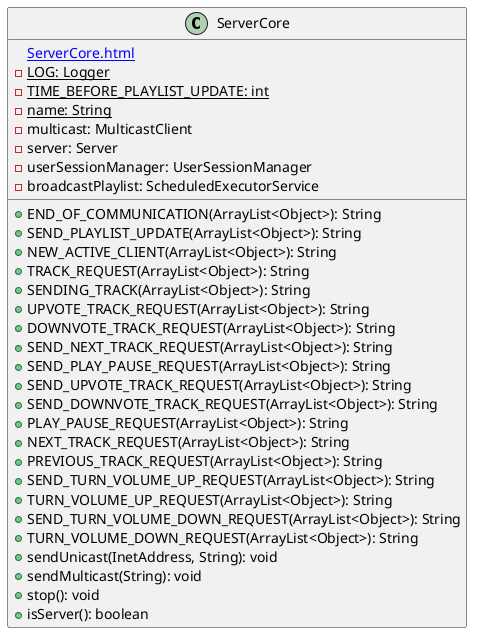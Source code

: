 @startuml

    class ServerCore {
        [[ServerCore.html]]
        {static} -LOG: Logger
        {static} -TIME_BEFORE_PLAYLIST_UPDATE: int
        {static} -name: String
        -multicast: MulticastClient
        -server: Server
        -userSessionManager: UserSessionManager
        -broadcastPlaylist: ScheduledExecutorService
        +END_OF_COMMUNICATION(ArrayList<Object>): String
        +SEND_PLAYLIST_UPDATE(ArrayList<Object>): String
        +NEW_ACTIVE_CLIENT(ArrayList<Object>): String
        +TRACK_REQUEST(ArrayList<Object>): String
        +SENDING_TRACK(ArrayList<Object>): String
        +UPVOTE_TRACK_REQUEST(ArrayList<Object>): String
        +DOWNVOTE_TRACK_REQUEST(ArrayList<Object>): String
        +SEND_NEXT_TRACK_REQUEST(ArrayList<Object>): String
        +SEND_PLAY_PAUSE_REQUEST(ArrayList<Object>): String
        +SEND_UPVOTE_TRACK_REQUEST(ArrayList<Object>): String
        +SEND_DOWNVOTE_TRACK_REQUEST(ArrayList<Object>): String
        +PLAY_PAUSE_REQUEST(ArrayList<Object>): String
        +NEXT_TRACK_REQUEST(ArrayList<Object>): String
        +PREVIOUS_TRACK_REQUEST(ArrayList<Object>): String
        +SEND_TURN_VOLUME_UP_REQUEST(ArrayList<Object>): String
        +TURN_VOLUME_UP_REQUEST(ArrayList<Object>): String
        +SEND_TURN_VOLUME_DOWN_REQUEST(ArrayList<Object>): String
        +TURN_VOLUME_DOWN_REQUEST(ArrayList<Object>): String
        +sendUnicast(InetAddress, String): void
        +sendMulticast(String): void
        +stop(): void
        +isServer(): boolean
    }

@enduml
